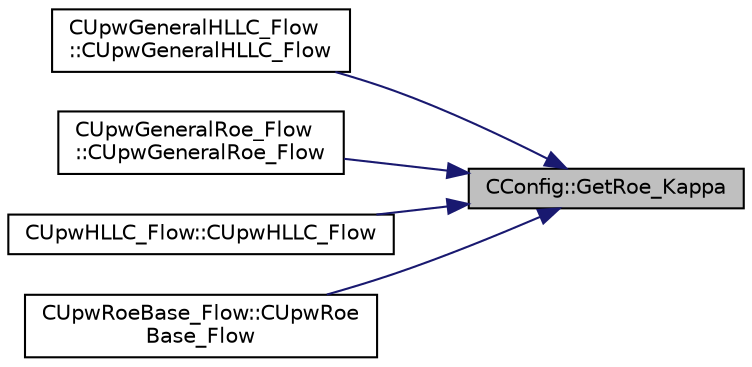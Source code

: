 digraph "CConfig::GetRoe_Kappa"
{
 // LATEX_PDF_SIZE
  edge [fontname="Helvetica",fontsize="10",labelfontname="Helvetica",labelfontsize="10"];
  node [fontname="Helvetica",fontsize="10",shape=record];
  rankdir="RL";
  Node1 [label="CConfig::GetRoe_Kappa",height=0.2,width=0.4,color="black", fillcolor="grey75", style="filled", fontcolor="black",tooltip="Get the relaxation coefficient of the linear solver for the implicit formulation."];
  Node1 -> Node2 [dir="back",color="midnightblue",fontsize="10",style="solid",fontname="Helvetica"];
  Node2 [label="CUpwGeneralHLLC_Flow\l::CUpwGeneralHLLC_Flow",height=0.2,width=0.4,color="black", fillcolor="white", style="filled",URL="$classCUpwGeneralHLLC__Flow.html#ae77a9001fe08fe6f1130242d7f137e4f",tooltip="Constructor of the class."];
  Node1 -> Node3 [dir="back",color="midnightblue",fontsize="10",style="solid",fontname="Helvetica"];
  Node3 [label="CUpwGeneralRoe_Flow\l::CUpwGeneralRoe_Flow",height=0.2,width=0.4,color="black", fillcolor="white", style="filled",URL="$classCUpwGeneralRoe__Flow.html#a68eaff7060ba8f919236681f45003f85",tooltip="Constructor of the class."];
  Node1 -> Node4 [dir="back",color="midnightblue",fontsize="10",style="solid",fontname="Helvetica"];
  Node4 [label="CUpwHLLC_Flow::CUpwHLLC_Flow",height=0.2,width=0.4,color="black", fillcolor="white", style="filled",URL="$classCUpwHLLC__Flow.html#a5d9a84604328d7faec6d0c9f218d9fe2",tooltip="Constructor of the class."];
  Node1 -> Node5 [dir="back",color="midnightblue",fontsize="10",style="solid",fontname="Helvetica"];
  Node5 [label="CUpwRoeBase_Flow::CUpwRoe\lBase_Flow",height=0.2,width=0.4,color="black", fillcolor="white", style="filled",URL="$classCUpwRoeBase__Flow.html#afcf0f8818efca89abea863a4956ad41c",tooltip="Constructor of the class."];
}
